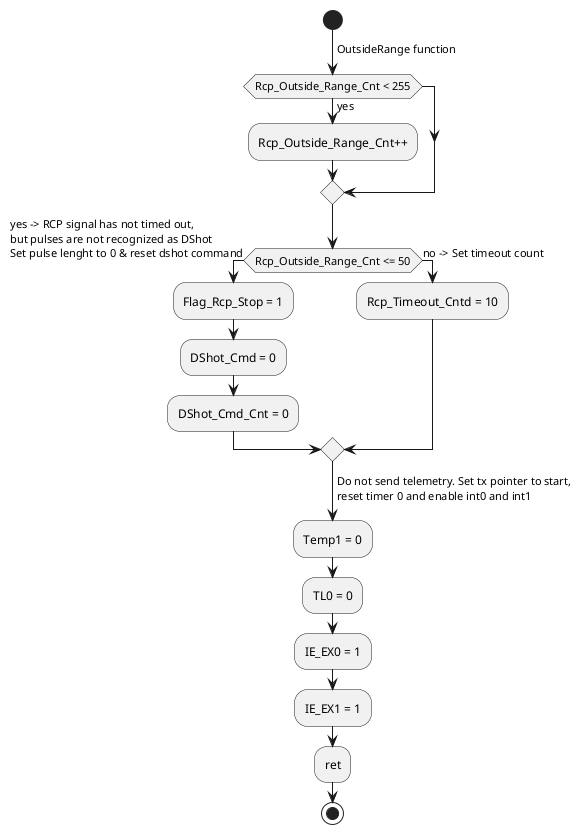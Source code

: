 @startuml 
start
->OutsideRange function;
if (Rcp_Outside_Range_Cnt < 255) then (yes)
  :Rcp_Outside_Range_Cnt++;
endif

if (Rcp_Outside_Range_Cnt <= 50) then
  ->yes -> RCP signal has not timed out, 
  but pulses are not recognized as DShot
  Set pulse lenght to 0 & reset dshot command;
  :Flag_Rcp_Stop = 1;
  :DShot_Cmd = 0;
  :DShot_Cmd_Cnt = 0;
else
  ->no -> Set timeout count;
  :Rcp_Timeout_Cntd = 10;
endif

->Do not send telemetry. Set tx pointer to start, 
reset timer 0 and enable int0 and int1;
:Temp1 = 0;
:TL0 = 0;
:IE_EX0 = 1;
:IE_EX1 = 1;
:ret;
stop
@enduml
